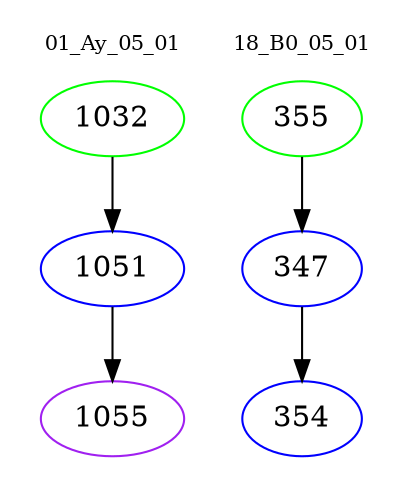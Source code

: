 digraph{
subgraph cluster_0 {
color = white
label = "01_Ay_05_01";
fontsize=10;
T0_1032 [label="1032", color="green"]
T0_1032 -> T0_1051 [color="black"]
T0_1051 [label="1051", color="blue"]
T0_1051 -> T0_1055 [color="black"]
T0_1055 [label="1055", color="purple"]
}
subgraph cluster_1 {
color = white
label = "18_B0_05_01";
fontsize=10;
T1_355 [label="355", color="green"]
T1_355 -> T1_347 [color="black"]
T1_347 [label="347", color="blue"]
T1_347 -> T1_354 [color="black"]
T1_354 [label="354", color="blue"]
}
}
